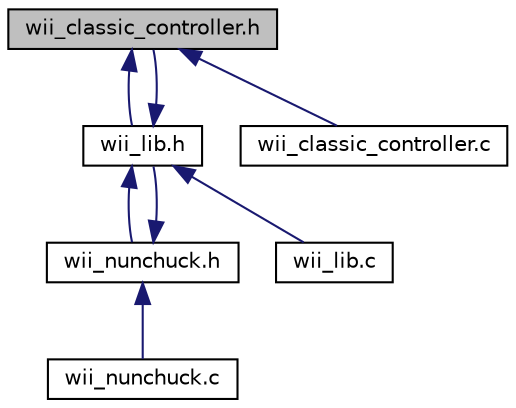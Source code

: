 digraph "wii_classic_controller.h"
{
  edge [fontname="Helvetica",fontsize="10",labelfontname="Helvetica",labelfontsize="10"];
  node [fontname="Helvetica",fontsize="10",shape=record];
  Node5 [label="wii_classic_controller.h",height=0.2,width=0.4,color="black", fillcolor="grey75", style="filled", fontcolor="black"];
  Node5 -> Node6 [dir="back",color="midnightblue",fontsize="10",style="solid",fontname="Helvetica"];
  Node6 [label="wii_lib.h",height=0.2,width=0.4,color="black", fillcolor="white", style="filled",URL="$wii__lib_8h.html",tooltip="Defines public constants, macros, and constant functions available for the \"wii\" library module..."];
  Node6 -> Node5 [dir="back",color="midnightblue",fontsize="10",style="solid",fontname="Helvetica"];
  Node6 -> Node7 [dir="back",color="midnightblue",fontsize="10",style="solid",fontname="Helvetica"];
  Node7 [label="wii_nunchuck.h",height=0.2,width=0.4,color="black", fillcolor="white", style="filled",URL="$wii__nunchuck_8h.html",tooltip="Defines public constants, macros, and constant functions available for the \"wii                  nunc..."];
  Node7 -> Node6 [dir="back",color="midnightblue",fontsize="10",style="solid",fontname="Helvetica"];
  Node7 -> Node8 [dir="back",color="midnightblue",fontsize="10",style="solid",fontname="Helvetica"];
  Node8 [label="wii_nunchuck.c",height=0.2,width=0.4,color="black", fillcolor="white", style="filled",URL="$wii__nunchuck_8c.html",tooltip="Implements functions used to interpret data read from a Wii nunchuck device. "];
  Node6 -> Node9 [dir="back",color="midnightblue",fontsize="10",style="solid",fontname="Helvetica"];
  Node9 [label="wii_lib.c",height=0.2,width=0.4,color="black", fillcolor="white", style="filled",URL="$wii__lib_8c.html",tooltip="Implements functions used to abstract away interacting with Wii devices over I2C. ..."];
  Node5 -> Node10 [dir="back",color="midnightblue",fontsize="10",style="solid",fontname="Helvetica"];
  Node10 [label="wii_classic_controller.c",height=0.2,width=0.4,color="black", fillcolor="white", style="filled",URL="$wii__classic__controller_8c.html",tooltip="Implements functions used to interpret data read from a Wii classic controller device. "];
}
